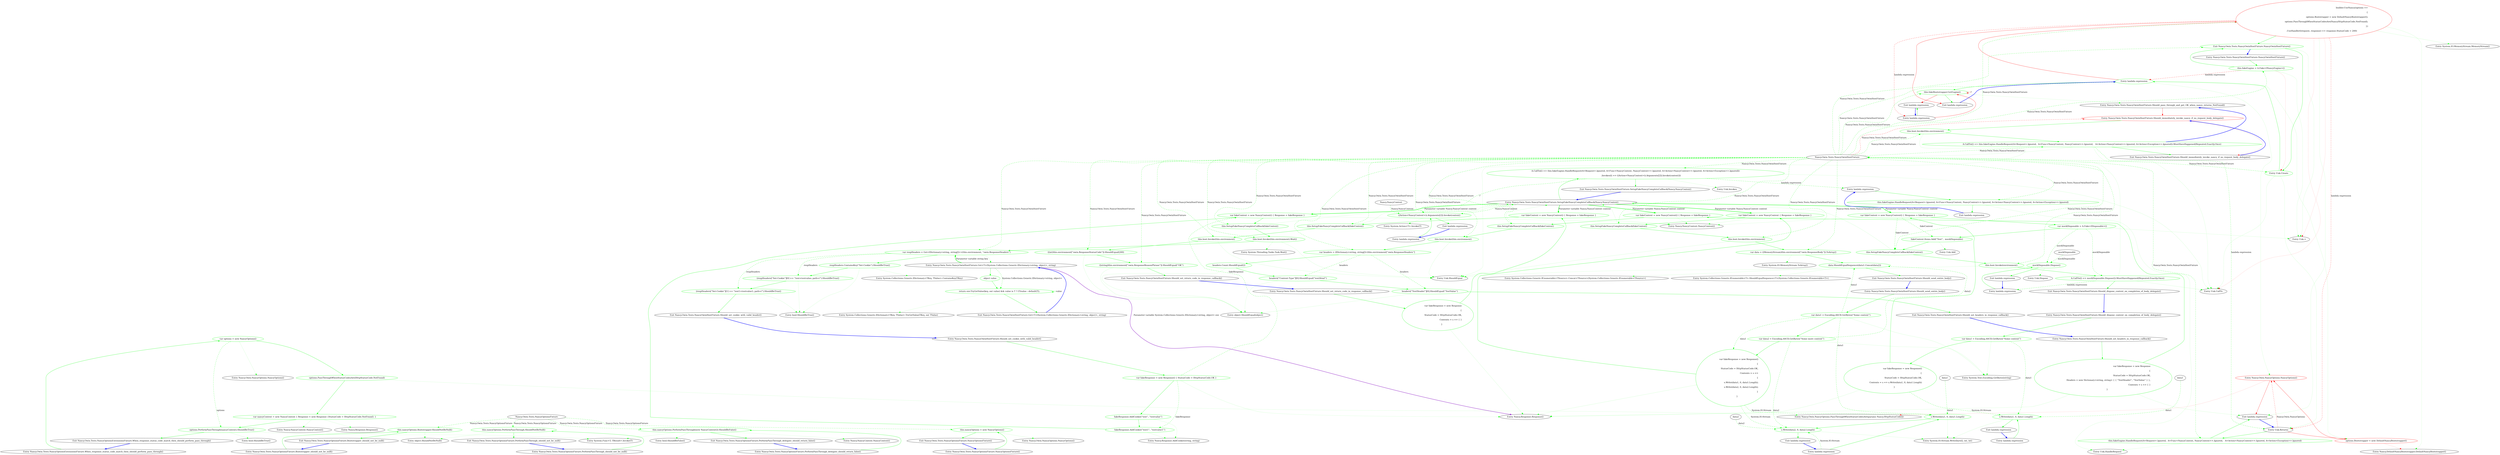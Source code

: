 digraph  {
d1 [label="var options = new NancyOptions()", span="11-11", cluster="Nancy.Owin.Tests.NancyOptionsExtensionsFixture.When_response_status_code_match_then_should_perform_pass_through()", color=green, community=0];
d0 [label="Entry Nancy.Owin.Tests.NancyOptionsExtensionsFixture.When_response_status_code_match_then_should_perform_pass_through()", span="9-9", cluster="Nancy.Owin.Tests.NancyOptionsExtensionsFixture.When_response_status_code_match_then_should_perform_pass_through()"];
d2 [label="options.PassThroughWhenStatusCodesAre(HttpStatusCode.NotFound)", span="12-12", cluster="Nancy.Owin.Tests.NancyOptionsExtensionsFixture.When_response_status_code_match_then_should_perform_pass_through()", color=green, community=0];
d6 [label="Entry Nancy.Owin.NancyOptions.NancyOptions()", span="5-5", cluster="Nancy.Owin.NancyOptions.NancyOptions()"];
d4 [label="options.PerformPassThrough(nancyContext).ShouldBeTrue()", span="14-14", cluster="Nancy.Owin.Tests.NancyOptionsExtensionsFixture.When_response_status_code_match_then_should_perform_pass_through()", color=green, community=0];
d3 [label="var nancyContext = new NancyContext { Response = new Response {StatusCode = HttpStatusCode.NotFound} }", span="13-13", cluster="Nancy.Owin.Tests.NancyOptionsExtensionsFixture.When_response_status_code_match_then_should_perform_pass_through()", color=green, community=0];
d7 [label="Entry Nancy.Owin.NancyOptions.PassThroughWhenStatusCodesAre(params Nancy.HttpStatusCode[])", span="6-6", cluster="Nancy.Owin.NancyOptions.PassThroughWhenStatusCodesAre(params Nancy.HttpStatusCode[])"];
d5 [label="Exit Nancy.Owin.Tests.NancyOptionsExtensionsFixture.When_response_status_code_match_then_should_perform_pass_through()", span="9-9", cluster="Nancy.Owin.Tests.NancyOptionsExtensionsFixture.When_response_status_code_match_then_should_perform_pass_through()"];
d10 [label="Entry System.Func<T, TResult>.Invoke(T)", span="0-0", cluster="System.Func<T, TResult>.Invoke(T)"];
d11 [label="Entry bool.ShouldBeTrue()", span="85-85", cluster="bool.ShouldBeTrue()"];
d8 [label="Entry Nancy.NancyContext.NancyContext()", span="24-24", cluster="Nancy.NancyContext.NancyContext()"];
d9 [label="Entry Nancy.Response.Response()", span="20-20", cluster="Nancy.Response.Response()"];
m0_0 [label="Entry Nancy.Owin.Tests.NancyOptionsFixture.NancyOptionsFixture()", span="10-10", cluster="Nancy.Owin.Tests.NancyOptionsFixture.NancyOptionsFixture()", file="NancyOptionsFixture.cs"];
m0_1 [label="this.nancyOptions = new NancyOptions()", span="12-12", cluster="Nancy.Owin.Tests.NancyOptionsFixture.NancyOptionsFixture()", color=green, community=0, file="NancyOptionsFixture.cs"];
m0_2 [label="Exit Nancy.Owin.Tests.NancyOptionsFixture.NancyOptionsFixture()", span="10-10", cluster="Nancy.Owin.Tests.NancyOptionsFixture.NancyOptionsFixture()", file="NancyOptionsFixture.cs"];
m0_4 [label="Entry Nancy.Owin.Tests.NancyOptionsFixture.Bootstrapper_should_not_be_null()", span="16-16", cluster="Nancy.Owin.Tests.NancyOptionsFixture.Bootstrapper_should_not_be_null()", file="NancyOptionsFixture.cs"];
m0_5 [label="this.nancyOptions.Bootstrapper.ShouldNotBeNull()", span="18-18", cluster="Nancy.Owin.Tests.NancyOptionsFixture.Bootstrapper_should_not_be_null()", color=green, community=0, file="NancyOptionsFixture.cs"];
m0_6 [label="Exit Nancy.Owin.Tests.NancyOptionsFixture.Bootstrapper_should_not_be_null()", span="16-16", cluster="Nancy.Owin.Tests.NancyOptionsFixture.Bootstrapper_should_not_be_null()", file="NancyOptionsFixture.cs"];
m0_11 [label="Entry Nancy.Owin.Tests.NancyOptionsFixture.PerformPassThrough_delegate_should_return_false()", span="28-28", cluster="Nancy.Owin.Tests.NancyOptionsFixture.PerformPassThrough_delegate_should_return_false()", file="NancyOptionsFixture.cs"];
m0_12 [label="this.nancyOptions.PerformPassThrough(new NancyContext()).ShouldBeFalse()", span="30-30", cluster="Nancy.Owin.Tests.NancyOptionsFixture.PerformPassThrough_delegate_should_return_false()", color=green, community=0, file="NancyOptionsFixture.cs"];
m0_13 [label="Exit Nancy.Owin.Tests.NancyOptionsFixture.PerformPassThrough_delegate_should_return_false()", span="28-28", cluster="Nancy.Owin.Tests.NancyOptionsFixture.PerformPassThrough_delegate_should_return_false()", file="NancyOptionsFixture.cs"];
m0_16 [label="Entry bool.ShouldBeFalse()", span="90-90", cluster="bool.ShouldBeFalse()", file="NancyOptionsFixture.cs"];
m0_14 [label="Entry Nancy.NancyContext.NancyContext()", span="24-24", cluster="Nancy.NancyContext.NancyContext()", file="NancyOptionsFixture.cs"];
m0_8 [label="Entry Nancy.Owin.Tests.NancyOptionsFixture.PerformPassThrough_should_not_be_null()", span="22-22", cluster="Nancy.Owin.Tests.NancyOptionsFixture.PerformPassThrough_should_not_be_null()", file="NancyOptionsFixture.cs"];
m0_9 [label="this.nancyOptions.PerformPassThrough.ShouldNotBeNull()", span="24-24", cluster="Nancy.Owin.Tests.NancyOptionsFixture.PerformPassThrough_should_not_be_null()", color=green, community=0, file="NancyOptionsFixture.cs"];
m0_10 [label="Exit Nancy.Owin.Tests.NancyOptionsFixture.PerformPassThrough_should_not_be_null()", span="22-22", cluster="Nancy.Owin.Tests.NancyOptionsFixture.PerformPassThrough_should_not_be_null()", file="NancyOptionsFixture.cs"];
m0_7 [label="Entry object.ShouldNotBeNull()", span="140-140", cluster="object.ShouldNotBeNull()", file="NancyOptionsFixture.cs"];
m0_3 [label="Entry Nancy.Owin.NancyOptions.NancyOptions()", span="5-5", cluster="Nancy.Owin.NancyOptions.NancyOptions()", file="NancyOptionsFixture.cs"];
m0_17 [label="Nancy.Owin.Tests.NancyOptionsFixture", span="", file="NancyOptionsFixture.cs"];
m1_104 [label="Entry Nancy.Response.AddCookie(string, string)", span="57-57", cluster="Nancy.Response.AddCookie(string, string)", file="NancyOwinHostFixture.cs"];
m1_24 [label="Nancy.Owin.Tests.NancyOwinHostFixture", span="", cluster="Unk.MustHaveHappened", file="NancyOwinHostFixture.cs"];
m1_10 [label="options.Bootstrapper = new DefaultNancyBootstrapper()", span="20-20", cluster="lambda expression", file="NancyOwinHostFixture.cs", color=red, community=0];
m1_7 [label="Entry Unk.>", span="", cluster="Unk.>", file="NancyOwinHostFixture.cs"];
m1_111 [label="Entry Unk.Invokes", span="", cluster="Unk.Invokes", file="NancyOwinHostFixture.cs"];
m1_8 [label="Entry Unk.CallTo", span="", cluster="Unk.CallTo", file="NancyOwinHostFixture.cs"];
m1_13 [label="Entry Nancy.DefaultNancyBootstrapper.DefaultNancyBootstrapper()", span="16-16", cluster="Nancy.DefaultNancyBootstrapper.DefaultNancyBootstrapper()", file="NancyOwinHostFixture.cs"];
m1_40 [label="Entry object.ShouldEqual(object)", span="95-95", cluster="object.ShouldEqual(object)", file="NancyOwinHostFixture.cs"];
m1_28 [label="Entry Unk.HandleRequest", span="", cluster="Unk.HandleRequest", file="NancyOwinHostFixture.cs"];
m1_73 [label="Entry System.IO.Stream.Write(byte[], int, int)", span="0-0", cluster="System.IO.Stream.Write(byte[], int, int)", file="NancyOwinHostFixture.cs"];
m1_39 [label="Entry Nancy.Owin.Tests.NancyOwinHostFixture.SetupFakeNancyCompleteCallback(Nancy.NancyContext)", span="156-156", cluster="Nancy.Owin.Tests.NancyOwinHostFixture.SetupFakeNancyCompleteCallback(Nancy.NancyContext)", file="NancyOwinHostFixture.cs"];
m1_109 [label="A.CallTo(() => this.fakeEngine.HandleRequest(A<Request>.Ignored, A<Func<NancyContext, NancyContext>>.Ignored, A<Action<NancyContext>>.Ignored, A<Action<Exception>>.Ignored))\r\n                .Invokes((i => ((Action<NancyContext>)i.Arguments[2]).Invoke(context)))", span="158-159", cluster="Nancy.Owin.Tests.NancyOwinHostFixture.SetupFakeNancyCompleteCallback(Nancy.NancyContext)", color=green, community=0, file="NancyOwinHostFixture.cs"];
m1_110 [label="Exit Nancy.Owin.Tests.NancyOwinHostFixture.SetupFakeNancyCompleteCallback(Nancy.NancyContext)", span="156-156", cluster="Nancy.Owin.Tests.NancyOwinHostFixture.SetupFakeNancyCompleteCallback(Nancy.NancyContext)", file="NancyOwinHostFixture.cs"];
m1_18 [label="Entry Nancy.Owin.Tests.NancyOwinHostFixture.Should_pass_through_and_get_OK_when_nancy_returns_NotFound()", span="27-27", cluster="Nancy.Owin.Tests.NancyOwinHostFixture.Should_pass_through_and_get_OK_when_nancy_returns_NotFound()", file="NancyOwinHostFixture.cs"];
m1_118 [label="Entry System.Action<T>.Invoke(T)", span="0-0", cluster="System.Action<T>.Invoke(T)", file="NancyOwinHostFixture.cs"];
m1_84 [label="Entry Unk.Add", span="", cluster="Unk.Add", file="NancyOwinHostFixture.cs"];
m1_12 [label="Exit lambda expression", span="18-22", cluster="lambda expression", file="NancyOwinHostFixture.cs"];
m1_19 [label="Entry Nancy.Owin.Tests.NancyOwinHostFixture.Should_immediately_invoke_nancy_if_no_request_body_delegate()", span="48-48", cluster="Nancy.Owin.Tests.NancyOwinHostFixture.Should_immediately_invoke_nancy_if_no_request_body_delegate()", color=red, community=0, file="NancyOwinHostFixture.cs"];
m1_20 [label="this.host.Invoke(this.environment)", span="50-50", cluster="Nancy.Owin.Tests.NancyOwinHostFixture.Should_immediately_invoke_nancy_if_no_request_body_delegate()", color=green, community=0, file="NancyOwinHostFixture.cs"];
m1_21 [label="A.CallTo(() => this.fakeEngine.HandleRequest(A<Request>.Ignored,  A<Func<NancyContext, NancyContext>>.Ignored,   A<Action<NancyContext>>.Ignored, A<Action<Exception>>.Ignored)).MustHaveHappened(Repeated.Exactly.Once)", span="51-51", cluster="Nancy.Owin.Tests.NancyOwinHostFixture.Should_immediately_invoke_nancy_if_no_request_body_delegate()", file="NancyOwinHostFixture.cs", color=green, community=0];
m1_0 [label="Entry Nancy.Owin.Tests.NancyOwinHostFixture.NancyOwinHostFixture()", span="14-14", cluster="Nancy.Owin.Tests.NancyOwinHostFixture.NancyOwinHostFixture()", file="NancyOwinHostFixture.cs"];
m1_1 [label="this.fakeEngine = A.Fake<INancyEngine>()", span="26-26", cluster="Nancy.Owin.Tests.NancyOwinHostFixture.NancyOwinHostFixture()", color=green, community=0, file="NancyOwinHostFixture.cs"];
m1_2 [label="Exit Nancy.Owin.Tests.NancyOwinHostFixture.NancyOwinHostFixture()", span="14-14", cluster="Nancy.Owin.Tests.NancyOwinHostFixture.NancyOwinHostFixture()", color=green, community=0, file="NancyOwinHostFixture.cs"];
m1_3 [label="Entry Unk.Create", span="", cluster="Unk.Create", color=green, community=0, file="NancyOwinHostFixture.cs"];
m1_4 [label="Entry lambda expression", span="17-23", cluster="lambda expression", color=green, community=0, file="NancyOwinHostFixture.cs"];
m1_5 [label="builder.UseNancy(options =>\r\n                                 {\r\n                                     options.Bootstrapper = new DefaultNancyBootstrapper();\r\n                                     options.PassThroughWhenStatusCodesAre(NancyHttpStatusCode.NotFound);\r\n                                 })\r\n                       .UseHandler((request, response) => response.StatusCode = 200)", span="18-23", cluster="lambda expression", color=red, community=0, file="NancyOwinHostFixture.cs"];
m1_105 [label="Entry System.Threading.Tasks.Task.Wait()", span="0-0", cluster="System.Threading.Tasks.Task.Wait()", file="NancyOwinHostFixture.cs"];
m1_67 [label="Entry System.Collections.Generic.IEnumerable<TSource>.Concat<TSource>(System.Collections.Generic.IEnumerable<TSource>)", span="0-0", cluster="System.Collections.Generic.IEnumerable<TSource>.Concat<TSource>(System.Collections.Generic.IEnumerable<TSource>)", file="NancyOwinHostFixture.cs"];
m1_108 [label="Entry bool.ShouldBeTrue()", span="85-85", cluster="bool.ShouldBeTrue()", file="NancyOwinHostFixture.cs"];
m1_22 [label="Exit Nancy.Owin.Tests.NancyOwinHostFixture.Should_immediately_invoke_nancy_if_no_request_body_delegate()", span="48-48", cluster="Nancy.Owin.Tests.NancyOwinHostFixture.Should_immediately_invoke_nancy_if_no_request_body_delegate()", file="NancyOwinHostFixture.cs"];
m1_91 [label="Entry Unk.Dispose", span="", cluster="Unk.Dispose", file="NancyOwinHostFixture.cs"];
m1_107 [label="Entry System.Collections.Generic.IDictionary<TKey, TValue>.ContainsKey(TKey)", span="0-0", cluster="System.Collections.Generic.IDictionary<TKey, TValue>.ContainsKey(TKey)", file="NancyOwinHostFixture.cs"];
m1_38 [label="Entry Nancy.NancyContext.NancyContext()", span="24-24", cluster="Nancy.NancyContext.NancyContext()", file="NancyOwinHostFixture.cs"];
m1_55 [label="Entry Nancy.Owin.Tests.NancyOwinHostFixture.Should_send_entire_body()", span="92-92", cluster="Nancy.Owin.Tests.NancyOwinHostFixture.Should_send_entire_body()", file="NancyOwinHostFixture.cs"];
m1_56 [label="var data1 = Encoding.ASCII.GetBytes(''Some content'')", span="94-94", cluster="Nancy.Owin.Tests.NancyOwinHostFixture.Should_send_entire_body()", color=green, community=0, file="NancyOwinHostFixture.cs"];
m1_57 [label="var data2 = Encoding.ASCII.GetBytes(''Some more content'')", span="95-95", cluster="Nancy.Owin.Tests.NancyOwinHostFixture.Should_send_entire_body()", color=green, community=0, file="NancyOwinHostFixture.cs"];
m1_58 [label="var fakeResponse = new Response()\r\n            {\r\n                StatusCode = HttpStatusCode.OK,\r\n                Contents = s =>\r\n                    {\r\n                        s.Write(data1, 0, data1.Length);\r\n                        s.Write(data2, 0, data2.Length);\r\n                    }\r\n            }", span="96-104", cluster="Nancy.Owin.Tests.NancyOwinHostFixture.Should_send_entire_body()", color=green, community=0, file="NancyOwinHostFixture.cs"];
m1_63 [label="data.ShouldEqualSequence(data1.Concat(data2))", span="111-111", cluster="Nancy.Owin.Tests.NancyOwinHostFixture.Should_send_entire_body()", color=green, community=0, file="NancyOwinHostFixture.cs"];
m1_59 [label="var fakeContext = new NancyContext { Response = fakeResponse }", span="105-105", cluster="Nancy.Owin.Tests.NancyOwinHostFixture.Should_send_entire_body()", color=green, community=0, file="NancyOwinHostFixture.cs"];
m1_62 [label="var data = ((MemoryStream)this.environment[''owin.ResponseBody'']).ToArray()", span="110-110", cluster="Nancy.Owin.Tests.NancyOwinHostFixture.Should_send_entire_body()", color=green, community=0, file="NancyOwinHostFixture.cs"];
m1_60 [label="this.SetupFakeNancyCompleteCallback(fakeContext)", span="106-106", cluster="Nancy.Owin.Tests.NancyOwinHostFixture.Should_send_entire_body()", color=green, community=0, file="NancyOwinHostFixture.cs"];
m1_61 [label="this.host.Invoke(this.environment)", span="108-108", cluster="Nancy.Owin.Tests.NancyOwinHostFixture.Should_send_entire_body()", color=green, community=0, file="NancyOwinHostFixture.cs"];
m1_64 [label="Exit Nancy.Owin.Tests.NancyOwinHostFixture.Should_send_entire_body()", span="92-92", cluster="Nancy.Owin.Tests.NancyOwinHostFixture.Should_send_entire_body()", file="NancyOwinHostFixture.cs"];
m1_115 [label="Entry lambda expression", span="159-159", cluster="lambda expression", file="NancyOwinHostFixture.cs"];
m1_6 [label="Exit lambda expression", span="17-23", cluster="lambda expression", file="NancyOwinHostFixture.cs"];
m1_9 [label="Entry Unk.Returns", span="", cluster="Unk.Returns", file="NancyOwinHostFixture.cs"];
m1_15 [label="Entry lambda expression", span="23-23", cluster="lambda expression", file="NancyOwinHostFixture.cs"];
m1_11 [label="Entry Nancy.Owin.NancyOptions.NancyOptions()", span="5-5", cluster="Nancy.Owin.NancyOptions.NancyOptions()", color=red, community=0, file="NancyOwinHostFixture.cs"];
m1_16 [label="this.fakeBootstrapper.GetEngine()", span="28-28", cluster="lambda expression", color=green, community=0, file="NancyOwinHostFixture.cs"];
m1_17 [label="Exit lambda expression", span="23-23", cluster="lambda expression", file="NancyOwinHostFixture.cs"];
m1_26 [label="this.fakeEngine.HandleRequest(A<Request>.Ignored,  A<Func<NancyContext, NancyContext>>.Ignored,   A<Action<NancyContext>>.Ignored, A<Action<Exception>>.Ignored)", span="51-51", cluster="lambda expression", color=green, community=0, file="NancyOwinHostFixture.cs"];
m1_70 [label="s.Write(data1, 0, data1.Length)", span="101-101", cluster="lambda expression", color=green, community=0, file="NancyOwinHostFixture.cs"];
m1_71 [label="s.Write(data2, 0, data2.Length)", span="102-102", cluster="lambda expression", color=green, community=0, file="NancyOwinHostFixture.cs"];
m1_69 [label="Entry lambda expression", span="99-103", cluster="lambda expression", file="NancyOwinHostFixture.cs"];
m1_72 [label="Exit lambda expression", span="99-103", cluster="lambda expression", file="NancyOwinHostFixture.cs"];
m1_86 [label="s.Write(data1, 0, data1.Length)", span="121-121", cluster="lambda expression", color=green, community=0, file="NancyOwinHostFixture.cs"];
m1_85 [label="Entry lambda expression", span="121-121", cluster="lambda expression", file="NancyOwinHostFixture.cs"];
m1_87 [label="Exit lambda expression", span="121-121", cluster="lambda expression", file="NancyOwinHostFixture.cs"];
m1_89 [label="mockDisposable.Dispose()", span="130-130", cluster="lambda expression", color=green, community=0, file="NancyOwinHostFixture.cs"];
m1_88 [label="Entry lambda expression", span="130-130", cluster="lambda expression", file="NancyOwinHostFixture.cs"];
m1_90 [label="Exit lambda expression", span="130-130", cluster="lambda expression", file="NancyOwinHostFixture.cs"];
m1_112 [label="Entry lambda expression", span="158-158", cluster="lambda expression", file="NancyOwinHostFixture.cs"];
m1_116 [label="((Action<NancyContext>)i.Arguments[2]).Invoke(context)", span="159-159", cluster="lambda expression", color=green, community=0, file="NancyOwinHostFixture.cs"];
m1_117 [label="Exit lambda expression", span="159-159", cluster="lambda expression", file="NancyOwinHostFixture.cs"];
m1_113 [label="this.fakeEngine.HandleRequest(A<Request>.Ignored, A<Func<NancyContext, NancyContext>>.Ignored, A<Action<NancyContext>>.Ignored, A<Action<Exception>>.Ignored)", span="158-158", cluster="lambda expression", color=green, community=0, file="NancyOwinHostFixture.cs"];
m1_114 [label="Exit lambda expression", span="158-158", cluster="lambda expression", file="NancyOwinHostFixture.cs"];
m1_14 [label="Entry System.IO.MemoryStream.MemoryStream()", span="0-0", cluster="System.IO.MemoryStream.MemoryStream()", file="NancyOwinHostFixture.cs"];
m1_23 [label="Entry Unk.ShouldEqual", span="", cluster="Unk.ShouldEqual", file="NancyOwinHostFixture.cs"];
m1_29 [label="Entry Nancy.Owin.Tests.NancyOwinHostFixture.Should_set_return_code_in_response_callback()", span="55-55", cluster="Nancy.Owin.Tests.NancyOwinHostFixture.Should_set_return_code_in_response_callback()", file="NancyOwinHostFixture.cs"];
m1_30 [label="var fakeResponse = new Response\r\n            {\r\n                StatusCode = HttpStatusCode.OK,\r\n                Contents = s => { }\r\n            }", span="57-61", cluster="Nancy.Owin.Tests.NancyOwinHostFixture.Should_set_return_code_in_response_callback()", color=green, community=0, file="NancyOwinHostFixture.cs"];
m1_31 [label="var fakeContext = new NancyContext() { Response = fakeResponse }", span="62-62", cluster="Nancy.Owin.Tests.NancyOwinHostFixture.Should_set_return_code_in_response_callback()", color=green, community=0, file="NancyOwinHostFixture.cs"];
m1_32 [label="this.SetupFakeNancyCompleteCallback(fakeContext)", span="63-63", cluster="Nancy.Owin.Tests.NancyOwinHostFixture.Should_set_return_code_in_response_callback()", color=green, community=0, file="NancyOwinHostFixture.cs"];
m1_33 [label="this.host.Invoke(this.environment)", span="64-64", cluster="Nancy.Owin.Tests.NancyOwinHostFixture.Should_set_return_code_in_response_callback()", color=green, community=0, file="NancyOwinHostFixture.cs"];
m1_34 [label="((int)this.environment[''owin.ResponseStatusCode'']).ShouldEqual(200)", span="66-66", cluster="Nancy.Owin.Tests.NancyOwinHostFixture.Should_set_return_code_in_response_callback()", color=green, community=0, file="NancyOwinHostFixture.cs"];
m1_35 [label="((string)this.environment[''owin.ResponseReasonPhrase'']).ShouldEqual(''OK'')", span="67-67", cluster="Nancy.Owin.Tests.NancyOwinHostFixture.Should_set_return_code_in_response_callback()", color=green, community=0, file="NancyOwinHostFixture.cs"];
m1_36 [label="Exit Nancy.Owin.Tests.NancyOwinHostFixture.Should_set_return_code_in_response_callback()", span="55-55", cluster="Nancy.Owin.Tests.NancyOwinHostFixture.Should_set_return_code_in_response_callback()", file="NancyOwinHostFixture.cs"];
m1_122 [label="Entry System.Collections.Generic.IDictionary<TKey, TValue>.TryGetValue(TKey, out TValue)", span="0-0", cluster="System.Collections.Generic.IDictionary<TKey, TValue>.TryGetValue(TKey, out TValue)", file="NancyOwinHostFixture.cs"];
m1_74 [label="Entry Nancy.Owin.Tests.NancyOwinHostFixture.Should_dispose_context_on_completion_of_body_delegate()", span="115-115", cluster="Nancy.Owin.Tests.NancyOwinHostFixture.Should_dispose_context_on_completion_of_body_delegate()", file="NancyOwinHostFixture.cs"];
m1_75 [label="var data1 = Encoding.ASCII.GetBytes(''Some content'')", span="117-117", cluster="Nancy.Owin.Tests.NancyOwinHostFixture.Should_dispose_context_on_completion_of_body_delegate()", color=green, community=0, file="NancyOwinHostFixture.cs"];
m1_76 [label="var fakeResponse = new Response()\r\n            {\r\n                StatusCode = HttpStatusCode.OK,\r\n                Contents = s => s.Write(data1, 0, data1.Length)\r\n            }", span="118-122", cluster="Nancy.Owin.Tests.NancyOwinHostFixture.Should_dispose_context_on_completion_of_body_delegate()", color=green, community=0, file="NancyOwinHostFixture.cs"];
m1_77 [label="var fakeContext = new NancyContext() { Response = fakeResponse }", span="123-123", cluster="Nancy.Owin.Tests.NancyOwinHostFixture.Should_dispose_context_on_completion_of_body_delegate()", color=green, community=0, file="NancyOwinHostFixture.cs"];
m1_78 [label="var mockDisposable = A.Fake<IDisposable>()", span="124-124", cluster="Nancy.Owin.Tests.NancyOwinHostFixture.Should_dispose_context_on_completion_of_body_delegate()", color=green, community=0, file="NancyOwinHostFixture.cs"];
m1_79 [label="fakeContext.Items.Add(''Test'',  mockDisposable)", span="125-125", cluster="Nancy.Owin.Tests.NancyOwinHostFixture.Should_dispose_context_on_completion_of_body_delegate()", color=green, community=0, file="NancyOwinHostFixture.cs"];
m1_80 [label="this.SetupFakeNancyCompleteCallback(fakeContext)", span="126-126", cluster="Nancy.Owin.Tests.NancyOwinHostFixture.Should_dispose_context_on_completion_of_body_delegate()", color=green, community=0, file="NancyOwinHostFixture.cs"];
m1_82 [label="A.CallTo(() => mockDisposable.Dispose()).MustHaveHappened(Repeated.Exactly.Once)", span="130-130", cluster="Nancy.Owin.Tests.NancyOwinHostFixture.Should_dispose_context_on_completion_of_body_delegate()", color=green, community=0, file="NancyOwinHostFixture.cs"];
m1_81 [label="this.host.Invoke(environment)", span="128-128", cluster="Nancy.Owin.Tests.NancyOwinHostFixture.Should_dispose_context_on_completion_of_body_delegate()", color=green, community=0, file="NancyOwinHostFixture.cs"];
m1_83 [label="Exit Nancy.Owin.Tests.NancyOwinHostFixture.Should_dispose_context_on_completion_of_body_delegate()", span="115-115", cluster="Nancy.Owin.Tests.NancyOwinHostFixture.Should_dispose_context_on_completion_of_body_delegate()", file="NancyOwinHostFixture.cs"];
m1_68 [label="Entry System.Collections.Generic.IEnumerable<T>.ShouldEqualSequence<T>(System.Collections.Generic.IEnumerable<T>)", span="110-110", cluster="System.Collections.Generic.IEnumerable<T>.ShouldEqualSequence<T>(System.Collections.Generic.IEnumerable<T>)", file="NancyOwinHostFixture.cs"];
m1_92 [label="Entry Nancy.Owin.Tests.NancyOwinHostFixture.Should_set_cookie_with_valid_header()", span="134-134", cluster="Nancy.Owin.Tests.NancyOwinHostFixture.Should_set_cookie_with_valid_header()", file="NancyOwinHostFixture.cs"];
m1_93 [label="var fakeResponse = new Response() { StatusCode = HttpStatusCode.OK }", span="136-136", cluster="Nancy.Owin.Tests.NancyOwinHostFixture.Should_set_cookie_with_valid_header()", color=green, community=0, file="NancyOwinHostFixture.cs"];
m1_94 [label="fakeResponse.AddCookie(''test'', ''testvalue'')", span="137-137", cluster="Nancy.Owin.Tests.NancyOwinHostFixture.Should_set_cookie_with_valid_header()", color=green, community=0, file="NancyOwinHostFixture.cs"];
m1_95 [label="fakeResponse.AddCookie(''test1'', ''testvalue1'')", span="138-138", cluster="Nancy.Owin.Tests.NancyOwinHostFixture.Should_set_cookie_with_valid_header()", color=green, community=0, file="NancyOwinHostFixture.cs"];
m1_96 [label="var fakeContext = new NancyContext() { Response = fakeResponse }", span="139-139", cluster="Nancy.Owin.Tests.NancyOwinHostFixture.Should_set_cookie_with_valid_header()", color=green, community=0, file="NancyOwinHostFixture.cs"];
m1_97 [label="this.SetupFakeNancyCompleteCallback(fakeContext)", span="141-141", cluster="Nancy.Owin.Tests.NancyOwinHostFixture.Should_set_cookie_with_valid_header()", color=green, community=0, file="NancyOwinHostFixture.cs"];
m1_98 [label="this.host.Invoke(this.environment).Wait()", span="143-143", cluster="Nancy.Owin.Tests.NancyOwinHostFixture.Should_set_cookie_with_valid_header()", color=green, community=0, file="NancyOwinHostFixture.cs"];
m1_99 [label="var respHeaders = Get<IDictionary<string, string[]>>(this.environment, ''owin.ResponseHeaders'')", span="145-145", cluster="Nancy.Owin.Tests.NancyOwinHostFixture.Should_set_cookie_with_valid_header()", color=green, community=0, file="NancyOwinHostFixture.cs"];
m1_100 [label="respHeaders.ContainsKey(''Set-Cookie'').ShouldBeTrue()", span="147-147", cluster="Nancy.Owin.Tests.NancyOwinHostFixture.Should_set_cookie_with_valid_header()", color=green, community=0, file="NancyOwinHostFixture.cs"];
m1_101 [label="(respHeaders[''Set-Cookie''][0] == ''test=testvalue; path=/'').ShouldBeTrue()", span="148-148", cluster="Nancy.Owin.Tests.NancyOwinHostFixture.Should_set_cookie_with_valid_header()", color=green, community=0, file="NancyOwinHostFixture.cs"];
m1_102 [label="(respHeaders[''Set-Cookie''][1] == ''test1=testvalue1; path=/'').ShouldBeTrue()", span="149-149", cluster="Nancy.Owin.Tests.NancyOwinHostFixture.Should_set_cookie_with_valid_header()", color=green, community=0, file="NancyOwinHostFixture.cs"];
m1_103 [label="Exit Nancy.Owin.Tests.NancyOwinHostFixture.Should_set_cookie_with_valid_header()", span="134-134", cluster="Nancy.Owin.Tests.NancyOwinHostFixture.Should_set_cookie_with_valid_header()", file="NancyOwinHostFixture.cs"];
m1_65 [label="Entry System.Text.Encoding.GetBytes(string)", span="0-0", cluster="System.Text.Encoding.GetBytes(string)", file="NancyOwinHostFixture.cs"];
m1_43 [label="Entry Nancy.Owin.Tests.NancyOwinHostFixture.Should_set_headers_in_response_callback()", span="71-71", cluster="Nancy.Owin.Tests.NancyOwinHostFixture.Should_set_headers_in_response_callback()", file="NancyOwinHostFixture.cs"];
m1_44 [label="var fakeResponse = new Response\r\n            {\r\n                StatusCode = HttpStatusCode.OK,\r\n                Headers = new Dictionary<string, string> { { ''TestHeader'', ''TestValue'' } },\r\n                Contents = s => { }\r\n            }", span="73-78", cluster="Nancy.Owin.Tests.NancyOwinHostFixture.Should_set_headers_in_response_callback()", color=green, community=1, file="NancyOwinHostFixture.cs"];
m1_45 [label="var fakeContext = new NancyContext() { Response = fakeResponse }", span="79-79", cluster="Nancy.Owin.Tests.NancyOwinHostFixture.Should_set_headers_in_response_callback()", color=green, community=0, file="NancyOwinHostFixture.cs"];
m1_46 [label="this.SetupFakeNancyCompleteCallback(fakeContext)", span="80-80", cluster="Nancy.Owin.Tests.NancyOwinHostFixture.Should_set_headers_in_response_callback()", color=green, community=0, file="NancyOwinHostFixture.cs"];
m1_47 [label="this.host.Invoke(this.environment)", span="82-82", cluster="Nancy.Owin.Tests.NancyOwinHostFixture.Should_set_headers_in_response_callback()", color=green, community=0, file="NancyOwinHostFixture.cs"];
m1_48 [label="var headers = (IDictionary<string, string[]>)this.environment[''owin.ResponseHeaders'']", span="83-83", cluster="Nancy.Owin.Tests.NancyOwinHostFixture.Should_set_headers_in_response_callback()", color=green, community=0, file="NancyOwinHostFixture.cs"];
m1_49 [label="headers.Count.ShouldEqual(2)", span="86-86", cluster="Nancy.Owin.Tests.NancyOwinHostFixture.Should_set_headers_in_response_callback()", color=green, community=0, file="NancyOwinHostFixture.cs"];
m1_50 [label="headers[''Content-Type''][0].ShouldEqual(''text/html'')", span="87-87", cluster="Nancy.Owin.Tests.NancyOwinHostFixture.Should_set_headers_in_response_callback()", color=green, community=0, file="NancyOwinHostFixture.cs"];
m1_51 [label="headers[''TestHeader''][0].ShouldEqual(''TestValue'')", span="88-88", cluster="Nancy.Owin.Tests.NancyOwinHostFixture.Should_set_headers_in_response_callback()", color=green, community=0, file="NancyOwinHostFixture.cs"];
m1_52 [label="Exit Nancy.Owin.Tests.NancyOwinHostFixture.Should_set_headers_in_response_callback()", span="71-71", cluster="Nancy.Owin.Tests.NancyOwinHostFixture.Should_set_headers_in_response_callback()", file="NancyOwinHostFixture.cs"];
m1_66 [label="Entry System.IO.MemoryStream.ToArray()", span="0-0", cluster="System.IO.MemoryStream.ToArray()", file="NancyOwinHostFixture.cs"];
m1_37 [label="Entry Nancy.Response.Response()", span="20-20", cluster="Nancy.Response.Response()", file="NancyOwinHostFixture.cs"];
m1_106 [label="Entry Nancy.Owin.Tests.NancyOwinHostFixture.Get<T>(System.Collections.Generic.IDictionary<string, object>, string)", span="162-162", cluster="Nancy.Owin.Tests.NancyOwinHostFixture.Get<T>(System.Collections.Generic.IDictionary<string, object>, string)", file="NancyOwinHostFixture.cs"];
m1_119 [label="object value", span="164-164", cluster="Nancy.Owin.Tests.NancyOwinHostFixture.Get<T>(System.Collections.Generic.IDictionary<string, object>, string)", color=green, community=0, file="NancyOwinHostFixture.cs"];
m1_120 [label="return env.TryGetValue(key, out value) && value is T ? (T)value : default(T);", span="165-165", cluster="Nancy.Owin.Tests.NancyOwinHostFixture.Get<T>(System.Collections.Generic.IDictionary<string, object>, string)", color=green, community=0, file="NancyOwinHostFixture.cs"];
m1_121 [label="Exit Nancy.Owin.Tests.NancyOwinHostFixture.Get<T>(System.Collections.Generic.IDictionary<string, object>, string)", span="162-162", cluster="Nancy.Owin.Tests.NancyOwinHostFixture.Get<T>(System.Collections.Generic.IDictionary<string, object>, string)", file="NancyOwinHostFixture.cs"];
m1_124 [label=data1, span="", file="NancyOwinHostFixture.cs"];
m1_125 [label=data2, span="", file="NancyOwinHostFixture.cs"];
m1_126 [label=data1, span="", file="NancyOwinHostFixture.cs"];
m1_127 [label=mockDisposable, span="", file="NancyOwinHostFixture.cs"];
m1_128 [label="Nancy.NancyContext", span="", file="NancyOwinHostFixture.cs"];
d1 -> d2  [key=0, style=solid, color=green];
d1 -> d6  [key=2, style=dotted, color=green];
d1 -> d4  [key=1, style=dashed, color=green, label=options];
d0 -> d1  [key=0, style=solid, color=green];
d2 -> d3  [key=0, style=solid, color=green];
d2 -> d7  [key=2, style=dotted, color=green];
d4 -> d5  [key=0, style=solid, color=green];
d4 -> d10  [key=2, style=dotted, color=green];
d4 -> d11  [key=2, style=dotted, color=green];
d3 -> d4  [key=0, style=solid, color=green];
d3 -> d8  [key=2, style=dotted, color=green];
d3 -> d9  [key=2, style=dotted, color=green];
d5 -> d0  [key=0, style=bold, color=blue];
m0_0 -> m0_1  [key=0, style=solid, color=green];
m0_1 -> m0_2  [key=0, style=solid, color=green];
m0_1 -> m0_3  [key=2, style=dotted, color=green];
m0_2 -> m0_0  [key=0, style=bold, color=blue];
m0_4 -> m0_5  [key=0, style=solid, color=green];
m0_5 -> m0_6  [key=0, style=solid, color=green];
m0_5 -> m0_7  [key=2, style=dotted, color=green];
m0_6 -> m0_4  [key=0, style=bold, color=blue];
m0_11 -> m0_12  [key=0, style=solid, color=green];
m0_12 -> m0_13  [key=0, style=solid, color=green];
m0_12 -> m0_14  [key=2, style=dotted, color=green];
m0_12 -> d10  [key=2, style=dotted, color=green];
m0_12 -> m0_16  [key=2, style=dotted, color=green];
m0_13 -> m0_11  [key=0, style=bold, color=blue];
m0_8 -> m0_9  [key=0, style=solid, color=green];
m0_9 -> m0_10  [key=0, style=solid, color=green];
m0_9 -> m0_7  [key=2, style=dotted, color=green];
m0_10 -> m0_8  [key=0, style=bold, color=blue];
m0_17 -> m0_1  [key=1, style=dashed, color=green, label="Nancy.Owin.Tests.NancyOptionsFixture"];
m0_17 -> m0_5  [key=1, style=dashed, color=green, label="Nancy.Owin.Tests.NancyOptionsFixture"];
m0_17 -> m0_9  [key=1, style=dashed, color=green, label="Nancy.Owin.Tests.NancyOptionsFixture"];
m0_17 -> m0_12  [key=1, style=dashed, color=green, label="Nancy.Owin.Tests.NancyOptionsFixture"];
m1_24 -> m1_1  [key=1, style=dashed, color=green, label="Nancy.Owin.Tests.NancyOwinHostFixture"];
m1_24 -> m1_19  [key=1, style=dashed, color=red, label="Nancy.Owin.Tests.NancyOwinHostFixture"];
m1_24 -> m1_2  [key=1, style=dashed, color=green, label="Nancy.Owin.Tests.NancyOwinHostFixture"];
m1_24 -> m1_3  [key=1, style=dashed, color=green, label="Nancy.Owin.Tests.NancyOwinHostFixture"];
m1_24 -> m1_4  [key=1, style=dashed, color=green, label="Nancy.Owin.Tests.NancyOwinHostFixture"];
m1_24 -> m1_5  [key=1, style=dashed, color=green, label="Nancy.Owin.Tests.NancyOwinHostFixture"];
m1_24 -> m1_16  [key=1, style=dashed, color=green, label="Nancy.Owin.Tests.NancyOwinHostFixture"];
m1_24 -> m1_20  [key=1, style=dashed, color=green, label="Nancy.Owin.Tests.NancyOwinHostFixture"];
m1_24 -> m1_21  [key=1, style=dashed, color=green, label="Nancy.Owin.Tests.NancyOwinHostFixture"];
m1_24 -> m1_26  [key=1, style=dashed, color=green, label="Nancy.Owin.Tests.NancyOwinHostFixture"];
m1_24 -> m1_32  [key=1, style=dashed, color=green, label="Nancy.Owin.Tests.NancyOwinHostFixture"];
m1_24 -> m1_33  [key=1, style=dashed, color=green, label="Nancy.Owin.Tests.NancyOwinHostFixture"];
m1_24 -> m1_34  [key=1, style=dashed, color=green, label="Nancy.Owin.Tests.NancyOwinHostFixture"];
m1_24 -> m1_35  [key=1, style=dashed, color=green, label="Nancy.Owin.Tests.NancyOwinHostFixture"];
m1_24 -> m1_46  [key=1, style=dashed, color=green, label="Nancy.Owin.Tests.NancyOwinHostFixture"];
m1_24 -> m1_47  [key=1, style=dashed, color=green, label="Nancy.Owin.Tests.NancyOwinHostFixture"];
m1_24 -> m1_48  [key=1, style=dashed, color=green, label="Nancy.Owin.Tests.NancyOwinHostFixture"];
m1_24 -> m1_60  [key=1, style=dashed, color=green, label="Nancy.Owin.Tests.NancyOwinHostFixture"];
m1_24 -> m1_61  [key=1, style=dashed, color=green, label="Nancy.Owin.Tests.NancyOwinHostFixture"];
m1_24 -> m1_62  [key=1, style=dashed, color=green, label="Nancy.Owin.Tests.NancyOwinHostFixture"];
m1_24 -> m1_80  [key=1, style=dashed, color=green, label="Nancy.Owin.Tests.NancyOwinHostFixture"];
m1_24 -> m1_81  [key=1, style=dashed, color=green, label="Nancy.Owin.Tests.NancyOwinHostFixture"];
m1_24 -> m1_97  [key=1, style=dashed, color=green, label="Nancy.Owin.Tests.NancyOwinHostFixture"];
m1_24 -> m1_98  [key=1, style=dashed, color=green, label="Nancy.Owin.Tests.NancyOwinHostFixture"];
m1_24 -> m1_99  [key=1, style=dashed, color=green, label="Nancy.Owin.Tests.NancyOwinHostFixture"];
m1_24 -> m1_109  [key=1, style=dashed, color=green, label="Nancy.Owin.Tests.NancyOwinHostFixture"];
m1_24 -> m1_113  [key=1, style=dashed, color=green, label="Nancy.Owin.Tests.NancyOwinHostFixture"];
m1_10 -> m1_11  [key=0, style=solid, color=red];
m1_10 -> m1_13  [key=2, style=dotted, color=red];
m1_39 -> m1_31  [key=3, color=green, style=bold, label="Parameter variable Nancy.NancyContext context"];
m1_39 -> m1_45  [key=3, color=green, style=bold, label="Parameter variable Nancy.NancyContext context"];
m1_39 -> m1_59  [key=3, color=green, style=bold, label="Parameter variable Nancy.NancyContext context"];
m1_39 -> m1_77  [key=3, color=green, style=bold, label="Parameter variable Nancy.NancyContext context"];
m1_39 -> m1_96  [key=3, color=green, style=bold, label="Parameter variable Nancy.NancyContext context"];
m1_39 -> m1_109  [key=0, style=solid, color=green];
m1_39 -> m1_116  [key=1, style=dashed, color=green, label="Nancy.NancyContext"];
m1_109 -> m1_110  [key=0, style=solid, color=green];
m1_109 -> m1_8  [key=2, style=dotted, color=green];
m1_109 -> m1_111  [key=2, style=dotted, color=green];
m1_109 -> m1_112  [key=1, style=dashed, color=green, label="lambda expression"];
m1_109 -> m1_116  [key=1, style=dashed, color=green, label="?"];
m1_110 -> m1_39  [key=0, style=bold, color=blue];
m1_18 -> m1_19  [key=0, style=solid, color=red];
m1_12 -> m1_9  [key=0, style=bold, color=blue];
m1_19 -> m1_20  [key=0, style=solid, color=green];
m1_19 -> m1_22  [key=2, style=dotted, color=red];
m1_20 -> m1_21  [key=0, style=solid, color=green];
m1_20 -> m1_23  [key=2, style=dotted, color=green];
m1_21 -> m1_18  [key=0, style=bold, color=blue];
m1_21 -> m1_22  [key=0, style=solid, color=green];
m1_21 -> m1_8  [key=2, style=dotted, color=green];
m1_21 -> m1_24  [key=2, style=dotted, color=green];
m1_21 -> m1_9  [key=1, style=dashed, color=green, label="lambda expression"];
m1_0 -> m1_1  [key=0, style=solid, color=green];
m1_1 -> m1_2  [key=0, style=solid, color=green];
m1_1 -> m1_3  [key=2, style=dotted, color=red];
m1_1 -> m1_4  [key=1, style=dashed, color=red, label="lambda expression"];
m1_1 -> m1_7  [key=2, style=dotted, color=green];
m1_2 -> m1_3  [key=0, style=solid, color=green];
m1_2 -> m1_7  [key=2, style=dotted, color=green];
m1_2 -> m1_0  [key=0, style=bold, color=blue];
m1_3 -> m1_4  [key=0, style=solid, color=green];
m1_3 -> m1_8  [key=2, style=dotted, color=green];
m1_3 -> m1_9  [key=2, style=dotted, color=green];
m1_4 -> m1_5  [key=0, style=solid, color=red];
m1_4 -> m1_10  [key=2, style=dotted, color=green];
m1_4 -> m1_11  [key=2, style=dotted, color=green];
m1_4 -> m1_16  [key=0, style=solid, color=green];
m1_5 -> m1_2  [key=0, style=solid, color=green];
m1_5 -> m1_12  [key=2, style=dotted, color=green];
m1_5 -> m1_13  [key=2, style=dotted, color=green];
m1_5 -> m1_14  [key=2, style=dotted, color=green];
m1_5 -> m1_6  [key=0, style=solid, color=red];
m1_5 -> m1_7  [key=2, style=dotted, color=red];
m1_5 -> m1_8  [key=2, style=dotted, color=red];
m1_5 -> m1_9  [key=1, style=dashed, color=red, label="lambda expression"];
m1_5 -> m1_15  [key=1, style=dashed, color=red, label="lambda expression"];
m1_22 -> m1_19  [key=0, style=bold, color=blue];
m1_55 -> m1_56  [key=0, style=solid, color=green];
m1_56 -> m1_57  [key=0, style=solid, color=green];
m1_56 -> m1_65  [key=2, style=dotted, color=green];
m1_56 -> m1_58  [key=1, style=dashed, color=green, label=data1];
m1_56 -> m1_70  [key=1, style=dashed, color=green, label=data1];
m1_56 -> m1_63  [key=1, style=dashed, color=green, label=data1];
m1_57 -> m1_58  [key=0, style=solid, color=green];
m1_57 -> m1_65  [key=2, style=dotted, color=green];
m1_57 -> m1_71  [key=1, style=dashed, color=green, label=data2];
m1_57 -> m1_63  [key=1, style=dashed, color=green, label=data2];
m1_58 -> m1_59  [key=0, style=solid, color=green];
m1_58 -> m1_37  [key=2, style=dotted, color=green];
m1_58 -> m1_70  [key=1, style=dashed, color=green, label="System.IO.Stream"];
m1_58 -> m1_71  [key=1, style=dashed, color=green, label="System.IO.Stream"];
m1_63 -> m1_64  [key=0, style=solid, color=green];
m1_63 -> m1_67  [key=2, style=dotted, color=green];
m1_63 -> m1_68  [key=2, style=dotted, color=green];
m1_59 -> m1_60  [key=0, style=solid, color=green];
m1_59 -> m1_38  [key=2, style=dotted, color=green];
m1_62 -> m1_63  [key=0, style=solid, color=green];
m1_62 -> m1_66  [key=2, style=dotted, color=green];
m1_60 -> m1_61  [key=0, style=solid, color=green];
m1_60 -> m1_39  [key=2, style=dotted, color=green];
m1_61 -> m1_62  [key=0, style=solid, color=green];
m1_61 -> m1_23  [key=2, style=dotted, color=green];
m1_64 -> m1_55  [key=0, style=bold, color=blue];
m1_115 -> m1_116  [key=0, style=solid, color=green];
m1_6 -> m1_4  [key=0, style=bold, color=blue];
m1_9 -> m1_10  [key=0, style=solid, color=red];
m1_9 -> m1_11  [key=1, style=dashed, color=red, label="Nancy.Owin.NancyOptions"];
m1_9 -> m1_26  [key=0, style=solid, color=green];
m1_15 -> m1_16  [key=0, style=solid, color=red];
m1_15 -> m1_17  [key=0, style=solid, color=green];
m1_11 -> m1_12  [key=0, style=solid, color=red];
m1_11 -> d7  [key=2, style=dotted, color=red];
m1_16 -> m1_17  [key=0, style=solid, color=red];
m1_16 -> m1_16  [key=1, style=dashed, color=red, label="?"];
m1_16 -> m1_6  [key=0, style=solid, color=green];
m1_16 -> m1_18  [key=2, style=dotted, color=green];
m1_17 -> m1_15  [key=0, style=bold, color=blue];
m1_26 -> m1_12  [key=0, style=solid, color=green];
m1_26 -> m1_28  [key=2, style=dotted, color=green];
m1_70 -> m1_71  [key=0, style=solid, color=green];
m1_70 -> m1_73  [key=2, style=dotted, color=green];
m1_71 -> m1_72  [key=0, style=solid, color=green];
m1_71 -> m1_73  [key=2, style=dotted, color=green];
m1_69 -> m1_70  [key=0, style=solid, color=green];
m1_69 -> m1_71  [key=1, style=dashed, color=green, label="System.IO.Stream"];
m1_72 -> m1_69  [key=0, style=bold, color=blue];
m1_86 -> m1_87  [key=0, style=solid, color=green];
m1_86 -> m1_73  [key=2, style=dotted, color=green];
m1_85 -> m1_86  [key=0, style=solid, color=green];
m1_87 -> m1_85  [key=0, style=bold, color=blue];
m1_89 -> m1_90  [key=0, style=solid, color=green];
m1_89 -> m1_91  [key=2, style=dotted, color=green];
m1_88 -> m1_89  [key=0, style=solid, color=green];
m1_90 -> m1_88  [key=0, style=bold, color=blue];
m1_112 -> m1_113  [key=0, style=solid, color=green];
m1_116 -> m1_117  [key=0, style=solid, color=green];
m1_116 -> m1_118  [key=2, style=dotted, color=green];
m1_117 -> m1_115  [key=0, style=bold, color=blue];
m1_113 -> m1_114  [key=0, style=solid, color=green];
m1_113 -> m1_28  [key=2, style=dotted, color=green];
m1_114 -> m1_112  [key=0, style=bold, color=blue];
m1_29 -> m1_30  [key=0, style=solid, color=green];
m1_30 -> m1_31  [key=0, style=solid, color=green];
m1_30 -> m1_37  [key=2, style=dotted, color=green];
m1_31 -> m1_32  [key=0, style=solid, color=green];
m1_31 -> m1_38  [key=2, style=dotted, color=green];
m1_32 -> m1_33  [key=0, style=solid, color=green];
m1_32 -> m1_39  [key=2, style=dotted, color=green];
m1_33 -> m1_34  [key=0, style=solid, color=green];
m1_33 -> m1_23  [key=2, style=dotted, color=green];
m1_34 -> m1_35  [key=0, style=solid, color=green];
m1_34 -> m1_40  [key=2, style=dotted, color=green];
m1_35 -> m1_36  [key=0, style=solid, color=green];
m1_35 -> m1_40  [key=2, style=dotted, color=green];
m1_36 -> m1_29  [key=0, style=bold, color=blue];
m1_74 -> m1_75  [key=0, style=solid, color=green];
m1_75 -> m1_76  [key=0, style=solid, color=green];
m1_75 -> m1_65  [key=2, style=dotted, color=green];
m1_75 -> m1_86  [key=1, style=dashed, color=green, label=data1];
m1_76 -> m1_77  [key=0, style=solid, color=green];
m1_76 -> m1_37  [key=2, style=dotted, color=green];
m1_76 -> m1_86  [key=1, style=dashed, color=green, label="System.IO.Stream"];
m1_77 -> m1_78  [key=0, style=solid, color=green];
m1_77 -> m1_38  [key=2, style=dotted, color=green];
m1_77 -> m1_79  [key=1, style=dashed, color=green, label=fakeContext];
m1_77 -> m1_80  [key=1, style=dashed, color=green, label=fakeContext];
m1_78 -> m1_79  [key=0, style=solid, color=green];
m1_78 -> m1_7  [key=2, style=dotted, color=green];
m1_78 -> m1_82  [key=1, style=dashed, color=green, label=mockDisposable];
m1_78 -> m1_89  [key=1, style=dashed, color=green, label=mockDisposable];
m1_79 -> m1_80  [key=0, style=solid, color=green];
m1_79 -> m1_84  [key=2, style=dotted, color=green];
m1_80 -> m1_81  [key=0, style=solid, color=green];
m1_80 -> m1_39  [key=2, style=dotted, color=green];
m1_82 -> m1_83  [key=0, style=solid, color=green];
m1_82 -> m1_8  [key=2, style=dotted, color=green];
m1_82 -> m1_24  [key=2, style=dotted, color=green];
m1_82 -> m1_88  [key=1, style=dashed, color=green, label="lambda expression"];
m1_81 -> m1_82  [key=0, style=solid, color=green];
m1_81 -> m1_23  [key=2, style=dotted, color=green];
m1_83 -> m1_74  [key=0, style=bold, color=blue];
m1_92 -> m1_93  [key=0, style=solid, color=green];
m1_93 -> m1_94  [key=0, style=solid, color=green];
m1_93 -> m1_37  [key=2, style=dotted, color=green];
m1_93 -> m1_95  [key=1, style=dashed, color=green, label=fakeResponse];
m1_93 -> m1_96  [key=1, style=dashed, color=green, label=fakeResponse];
m1_94 -> m1_95  [key=0, style=solid, color=green];
m1_94 -> m1_104  [key=2, style=dotted, color=green];
m1_95 -> m1_96  [key=0, style=solid, color=green];
m1_95 -> m1_104  [key=2, style=dotted, color=green];
m1_96 -> m1_97  [key=0, style=solid, color=green];
m1_96 -> m1_38  [key=2, style=dotted, color=green];
m1_97 -> m1_98  [key=0, style=solid, color=green];
m1_97 -> m1_39  [key=2, style=dotted, color=green];
m1_98 -> m1_99  [key=0, style=solid, color=green];
m1_98 -> m1_23  [key=2, style=dotted, color=green];
m1_98 -> m1_105  [key=2, style=dotted, color=green];
m1_99 -> m1_100  [key=0, style=solid, color=green];
m1_99 -> m1_106  [key=2, style=dotted, color=green];
m1_99 -> m1_101  [key=1, style=dashed, color=green, label=respHeaders];
m1_99 -> m1_102  [key=1, style=dashed, color=green, label=respHeaders];
m1_100 -> m1_101  [key=0, style=solid, color=green];
m1_100 -> m1_107  [key=2, style=dotted, color=green];
m1_100 -> m1_108  [key=2, style=dotted, color=green];
m1_101 -> m1_102  [key=0, style=solid, color=green];
m1_101 -> m1_108  [key=2, style=dotted, color=green];
m1_102 -> m1_103  [key=0, style=solid, color=green];
m1_102 -> m1_108  [key=2, style=dotted, color=green];
m1_103 -> m1_92  [key=0, style=bold, color=blue];
m1_43 -> m1_44  [key=0, style=solid, color=green];
m1_44 -> m1_45  [key=0, style=solid, color=green];
m1_44 -> m1_37  [key=2, style=dotted, color=green];
m1_44 -> m1_12  [key=2, style=dotted, color=green];
m1_45 -> m1_46  [key=0, style=solid, color=green];
m1_45 -> m1_38  [key=2, style=dotted, color=green];
m1_46 -> m1_47  [key=0, style=solid, color=green];
m1_46 -> m1_39  [key=2, style=dotted, color=green];
m1_47 -> m1_48  [key=0, style=solid, color=green];
m1_47 -> m1_23  [key=2, style=dotted, color=green];
m1_48 -> m1_49  [key=0, style=solid, color=green];
m1_48 -> m1_50  [key=1, style=dashed, color=green, label=headers];
m1_48 -> m1_51  [key=1, style=dashed, color=green, label=headers];
m1_49 -> m1_50  [key=0, style=solid, color=green];
m1_49 -> m1_40  [key=2, style=dotted, color=green];
m1_50 -> m1_51  [key=0, style=solid, color=green];
m1_50 -> m1_40  [key=2, style=dotted, color=green];
m1_51 -> m1_52  [key=0, style=solid, color=green];
m1_51 -> m1_40  [key=2, style=dotted, color=green];
m1_52 -> m1_43  [key=0, style=bold, color=blue];
m1_106 -> m1_99  [key=3, color=green, style=bold, label="Parameter variable string key"];
m1_106 -> m1_119  [key=0, style=solid, color=green];
m1_106 -> m1_120  [key=1, style=dashed, color=green, label="System.Collections.Generic.IDictionary<string, object>"];
m1_106 -> m1_37  [key=3, color=darkorchid, style=bold, label="Parameter variable System.Collections.Generic.IDictionary<string, object> env"];
m1_119 -> m1_120  [key=0, style=solid, color=green];
m1_120 -> m1_120  [key=1, style=dashed, color=green, label=value];
m1_120 -> m1_121  [key=0, style=solid, color=green];
m1_120 -> m1_122  [key=2, style=dotted, color=green];
m1_121 -> m1_106  [key=0, style=bold, color=blue];
m1_124 -> m1_70  [key=1, style=dashed, color=green, label=data1];
m1_125 -> m1_71  [key=1, style=dashed, color=green, label=data2];
m1_126 -> m1_86  [key=1, style=dashed, color=green, label=data1];
m1_127 -> m1_89  [key=1, style=dashed, color=green, label=mockDisposable];
m1_128 -> m1_116  [key=1, style=dashed, color=green, label="Nancy.NancyContext"];
}
